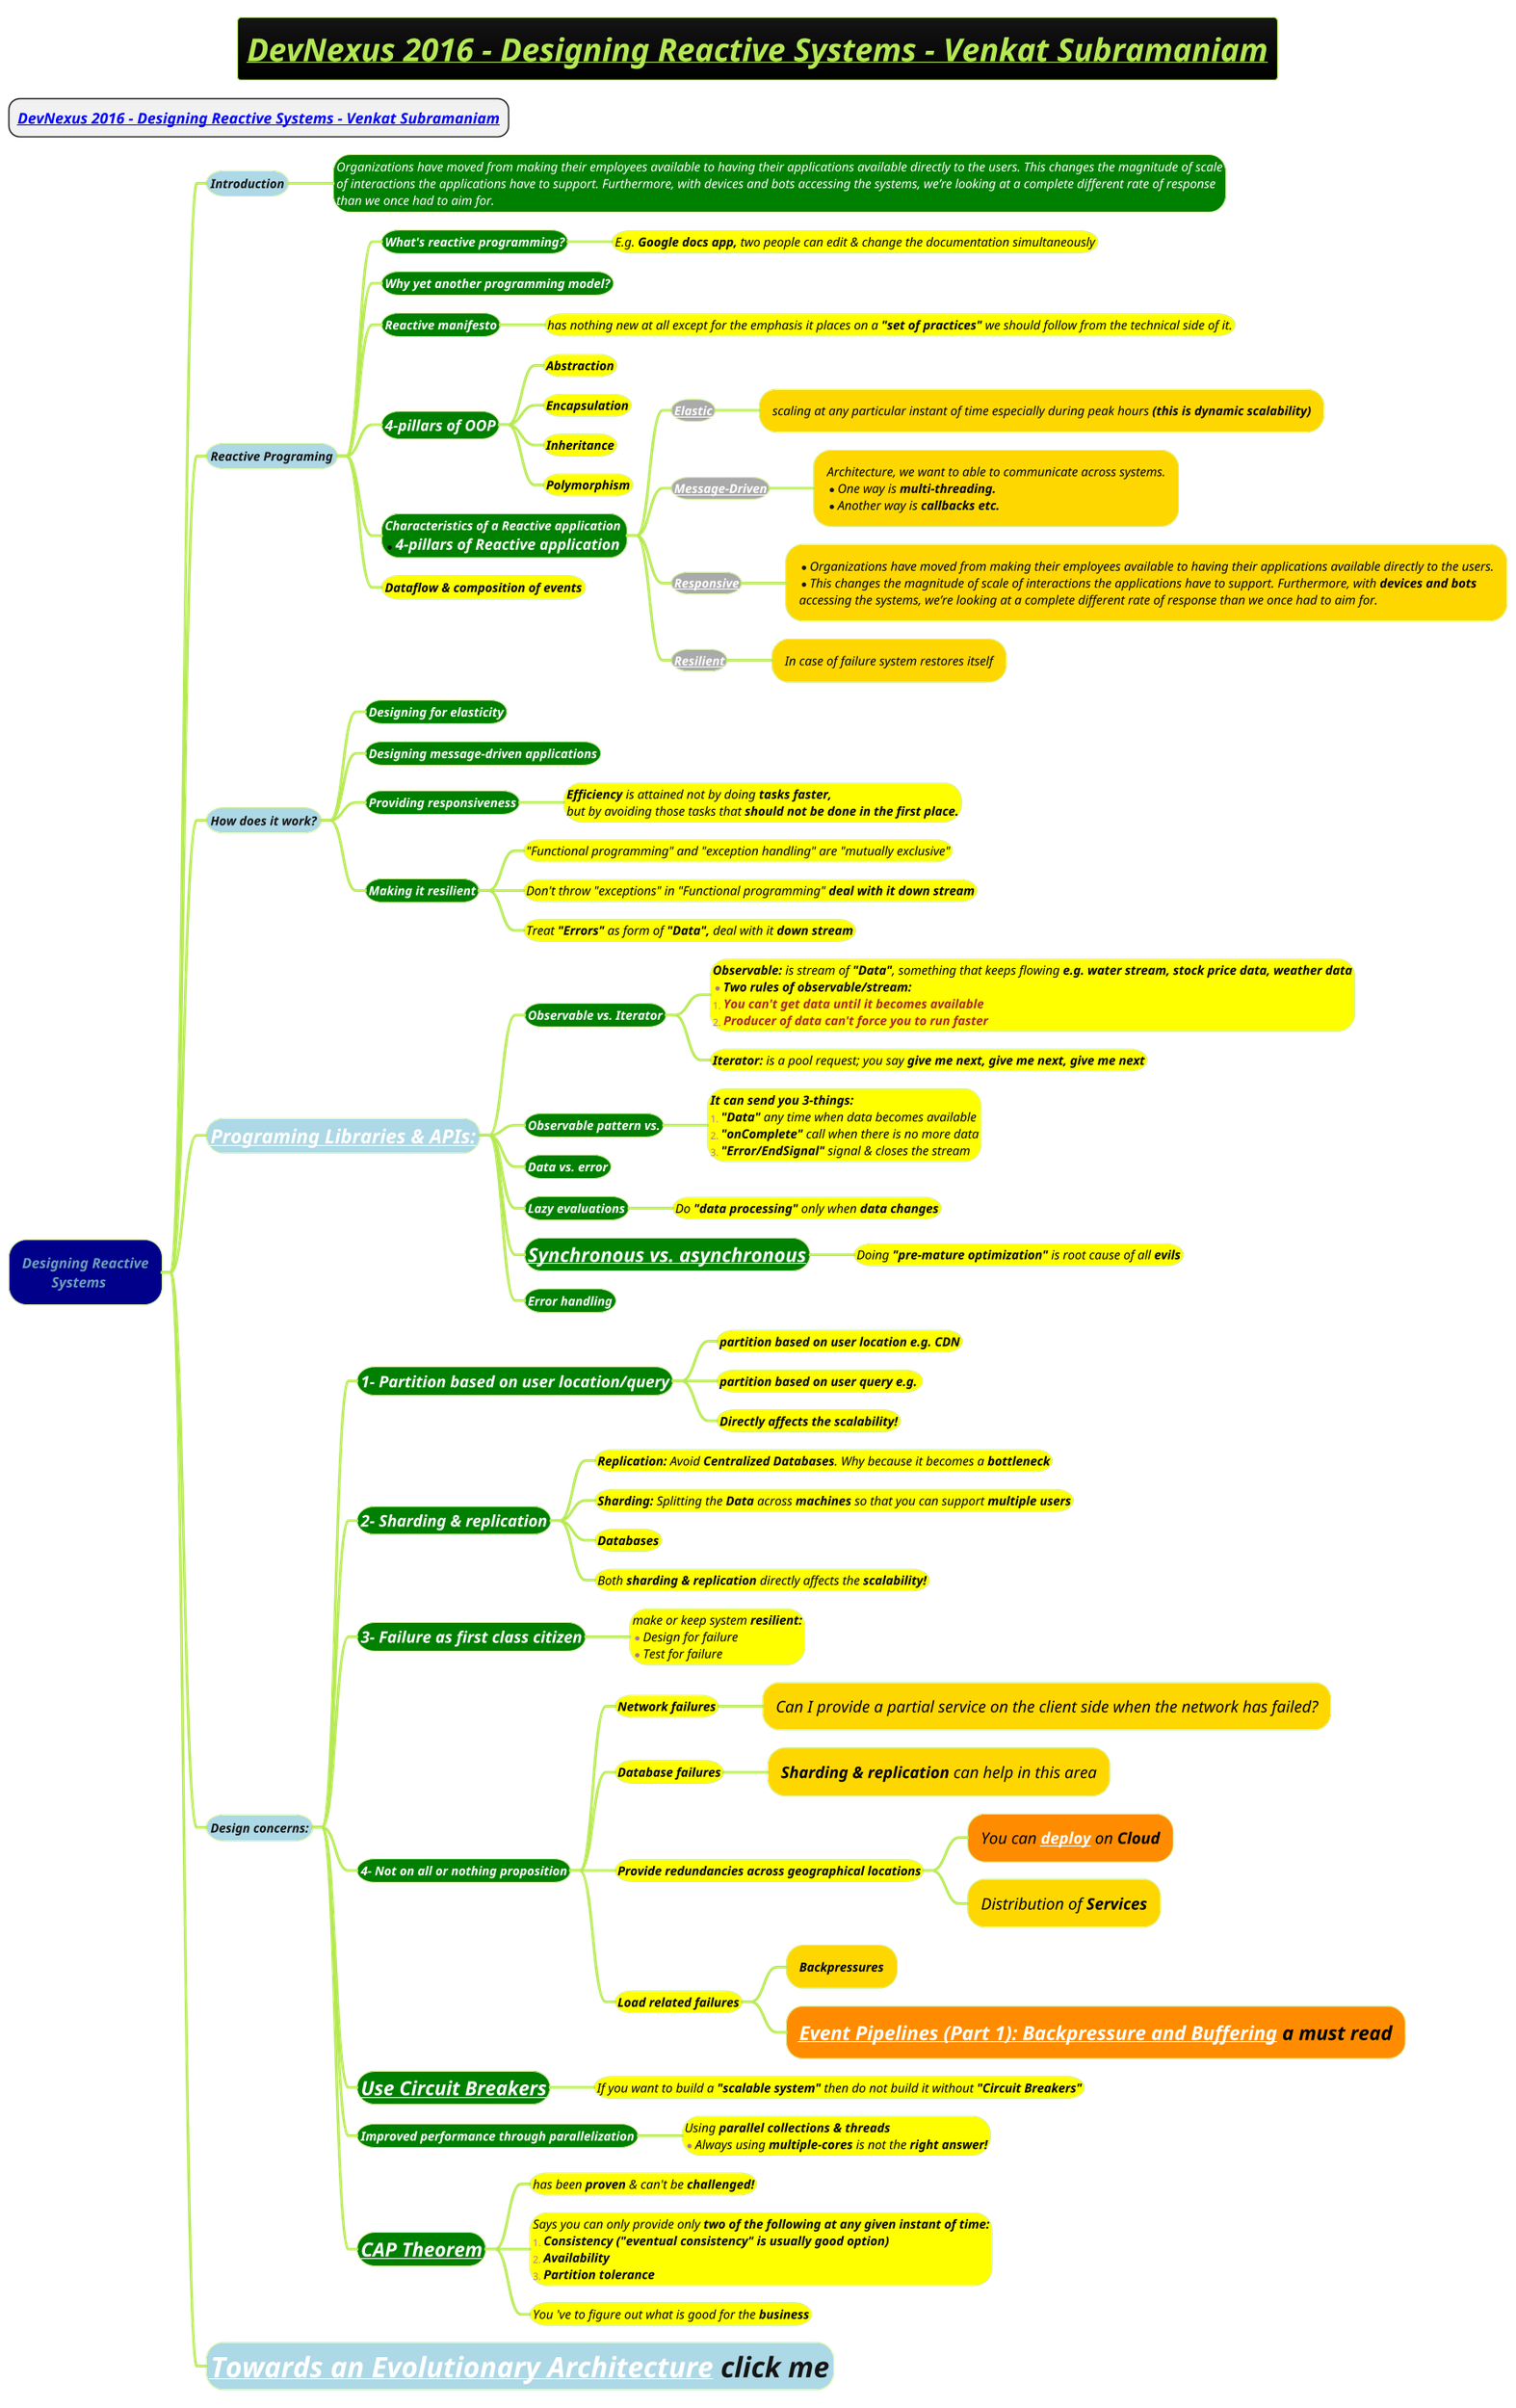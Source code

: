 @startmindmap
title =<i><b><u>DevNexus 2016 - Designing Reactive Systems - Venkat Subramaniam

* ===<i><b>[[https://www.youtube.com/watch?v=2k76zO2Q6vg&t=7003s&ab_channel=devnexus DevNexus 2016 - Designing Reactive Systems - Venkat Subramaniam]]
!theme hacker

*[#darkblue] <i>Designing Reactive\n<i>\tSystems
**[#lightblue] <i><color #blac><size:14>Introduction
***[#green]:<i><color #white><size:14>Organizations have moved from making their employees available to having their applications available directly to the users. This changes the magnitude of scale
<i><color #white><size:14>of interactions the applications have to support. Furthermore, with devices and bots accessing the systems, we’re looking at a complete different rate of response
<i><color #white><size:14>than we once had to aim for.;

**[#lightblue] <i><color #blac><size:14>Reactive Programing
***[#green] <i><color #white><size:14><b>What's reactive programming?
****[#yellow] <i><color #black><size:14>E.g. **Google docs app,** two people can edit & change the documentation simultaneously
***[#green] <i><color #white><size:14><b>Why yet another programming model?
***[#green] <i><color #white><size:14><b>Reactive manifesto
****[#yellow] <i><color #black><size:14>has nothing new at all except for the emphasis it places on a <b>"set of practices"</b> we should follow from the technical side of it.
***[#green] <i><color #white><size:14><i><color #white><size:17><b>4-pillars of OOP
****[#yellow] <b><i><color #black><size:14>Abstraction
****[#yellow] <b><i><color #black><size:14>Encapsulation
****[#yellow] <b><i><color #black><size:14>Inheritance
****[#yellow] <b><i><color #black><size:14>Polymorphism
***[#green] <i><color #white><size:14><b>Characteristics of a Reactive application \n*<i><color #white><size:17><b>4-pillars of Reactive application
****[#a] <b><i><color #black><size:14>[[docs/3-programming-languages/architectural-characteristics/Elasticity.puml Elastic]]
*****[#gold] <i><color #black><size:14>scaling at any particular instant of time especially during peak hours <b>(this is dynamic scalability)
****[#a] <b><i><color #black><size:14>[[docs/3-programming-languages/Venkat-Subramaniam/Message-Driven.puml Message-Driven]]
*****[#gold]:<i><color #black><size:14>Architecture, we want to able to communicate across systems.
*<i><color #black><size:14>One way is <b>multi-threading.
*<i><color #black><size:14>Another way is <b>callbacks etc.;
****[#a] <b><i><color #black><size:14>[[docs/3-programming-languages/Venkat-Subramaniam/Responsiveness.puml Responsive]]
*****[#gold]:*<i><color #black><size:14>Organizations have moved from making their employees available to having their applications available directly to the users.
*<i><color #black><size:14>This changes the magnitude of scale of interactions the applications have to support. Furthermore, with <b>devices and bots
<i><color #black><size:14>accessing the systems, we’re looking at a complete different rate of response than we once had to aim for.;
****[#a] <b><i><color #black><size:14>[[docs/3-programming-languages/Venkat-Subramaniam/Resilient.puml Resilient]]
*****[#gold] <i><color #black><size:14>In case of failure system restores itself
***[#yellow] <b><i><color #black><size:14>Dataflow & composition of events
**[#lightblue] <i><color #blac><size:14>How does it work?
***[#green] <i><color #white><size:14><b>Designing for elasticity
***[#green] <i><color #white><size:14><b>Designing message-driven applications
***[#green] <i><color #white><size:14><b>Providing responsiveness
****[#yellow] <i><color #black><size:14><b>Efficiency</b> is attained not by doing <b>tasks faster,\n<i><color #black><size:14>but by avoiding those tasks that <b>should not be done in the first place.
***[#green] <i><color #white><size:14><b>Making it resilient
****[#yellow] <i><color #black><size:14>"Functional programming" and "exception handling" are "mutually exclusive"
****[#yellow] <i><color #black><size:14>Don't throw "exceptions" in "Functional programming" <b>deal with it down stream
****[#yellow] <i><color #black><size:14>Treat <b>"Errors"</b> as form of <b>"Data",</b> deal with it <b>down stream
**[#lightblue] <i><color #blac><size:22>[[Reactive-Data-Stream.puml Programing Libraries & APIs:]]
***[#green] <i><color #white><size:14><b>Observable vs. Iterator
****[#yellow]:<i><color #black><size:14><b>Observable:</b> is stream of <b>"Data"</b>, something that keeps flowing <b>e.g. water stream, stock price data, weather data
*<i><color #black><size:14><b>Two rules of observable/stream:
#<i><color #brown><size:14><b>You can't get data until it becomes available
#<i><color #brown><size:14><b>Producer of data can't force you to run faster;
****[#yellow] <i><color #black><size:14><b>Iterator:</b> is a pool request; you say <b>give me next, give me next, give me next
***[#green] <i><color #white><size:14><b>Observable pattern vs.
****[#yellow]:<i><color #black><size:14><b>It can send you 3-things:</b>
#<i><color #black><size:14>**"Data"** any time when data becomes available
#<i><color #black><size:14>**"onComplete"** call when there is no more data
#<i><color #black><size:14>**"Error/EndSignal"** signal & closes the stream;

***[#green] <i><color #white><size:14><b>Data vs. error
***[#green] <i><color #white><size:14><b>Lazy evaluations
****[#yellow] <i><color #black><size:14>Do <b>"data processing"</b> only when <b>data changes
***[#green] <i><color #white><size:22><b>[[docs/3-programming-languages/Venkat-Subramaniam/Asynchronous-Programming-in-Java-Options-to-Choose-from.puml Synchronous vs. asynchronous]]
****[#yellow] <i><color #black><size:14>Doing <b>"pre-mature optimization"</b> is root cause of all <b>evils
***[#green] <i><color #white><size:14><b>Error handling
**[#lightblue] <i><color #blac><size:14>Design concerns:
***[#green] <i><color #white><size:18><b>1- Partition based on user location/query
****[#yellow] <i><color #black><size:14><b>partition based on user location e.g. CDN</b>
****[#yellow] <i><color #black><size:14><b>partition based on user query e.g. </b>
****[#yellow] <i><color #black><size:14><b>Directly affects the scalability!
***[#green] <i><color #white><size:18><b>2- Sharding & replication
****[#yellow] <i><color #black><size:14>**Replication:** Avoid <b>Centralized Databases</b>. Why because it becomes a <b>bottleneck
****[#yellow] <i><color #black><size:14>**Sharding:** Splitting the <b>Data</b> across **machines** so that you can support <b>multiple users
****[#yellow] <i><color #black><size:14><b>Databases</b>
****[#yellow] <i><color #black><size:14>Both **sharding & replication** directly affects the <b>scalability!
***[#green] <i><color #white><size:18><b>3- Failure as first class citizen
****[#yellow] <i><color #black><size:14>make or keep system <b>resilient:\n*<i><color #black><size:14>Design for failure\n*<i><color #black><size:14>Test for failure
***[#green] <i><color #white><size:14><b>4- Not on all or nothing proposition
****[#yellow] <i><color #black><size:14><b>Network failures</b>
*****[#gold] <i><color #black><size:18>Can I provide a partial service on the client side when the network has failed?
****[#yellow] <i><color #black><size:14><b>Database failures</b>
*****[#gold] <i><color #black><size:18>**Sharding & replication** can help in this area
****[#yellow] <i><color #black><size:14><b>Provide redundancies across geographical locations</b>
*****[#darkorange] <i><color #black><size:18>You can **[[docs/3-programming-languages/architectural-characteristics/Deployability.puml deploy]]** on <b>Cloud
*****[#gold] <i><color #black><size:18>Distribution of <b>Services</b>
****[#yellow] <i><color #black><size:14><b>Load related failures</b>
*****[#gold] <i><color #black><size:14><b>Backpressures</b>
*****[#darkorange] <i><color #black><size:22><b>[[https://zendesk.engineering/event-pipelines-part-1-backpressure-and-buffering-1bba0ed3451e Event Pipelines (Part 1): Backpressure and Buffering]] a must read
***[#green] <i><color #white><size:22><b>[[docs/3-programming-languages/Venkat-Subramaniam/Circuit-Breaker.puml Use Circuit Breakers]]
****[#yellow] <i><color #black><size:14>If you want to build a <b>"scalable system"</b> then do not build it without <b>"Circuit Breakers"</b>
***[#green] <i><color #white><size:14><b>Improved performance through parallelization
****[#yellow] <i><color #black><size:14>Using <b>parallel collections & threads\n*<i><color #black><size:14>Always using **multiple-cores** is not the <b>right answer!
***[#green] <i><color #white><size:22><b>[[docs/books/1-books-backlog/DBMS/CAP-Theorem.puml CAP Theorem]]
****[#yellow] <i><color #black><size:14>has been **proven** & can't be <b>challenged!
****[#yellow] <i><color #black><size:14>Says you can only provide only <b>two of the following at any given instant of time:\n#<b><i><color #black><size:14>Consistency ("eventual consistency" is usually good option)\n#<b><i><color #black><size:14>Availability\n#<b><i><color #black><size:14>Partition tolerance
****[#yellow] <i><color #black><size:14>You 've to figure out what is good for the <b>business
**[#lightblue] <i><color #blac><size:32>[[docs/3-programming-languages/Venkat-Subramaniam/Towards-an-Evolutionary-Architecture.puml Towards an Evolutionary Architecture]] click me
@endmindmap
